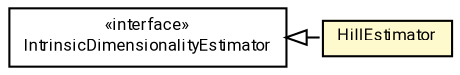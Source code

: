 #!/usr/local/bin/dot
#
# Class diagram 
# Generated by UMLGraph version R5_7_2-60-g0e99a6 (http://www.spinellis.gr/umlgraph/)
#

digraph G {
	graph [fontnames="svg"]
	edge [fontname="Roboto",fontsize=7,labelfontname="Roboto",labelfontsize=7,color="black"];
	node [fontname="Roboto",fontcolor="black",fontsize=8,shape=plaintext,margin=0,width=0,height=0];
	nodesep=0.15;
	ranksep=0.25;
	rankdir=LR;
	// de.lmu.ifi.dbs.elki.math.statistics.intrinsicdimensionality.IntrinsicDimensionalityEstimator
	c5062220 [label=<<table title="de.lmu.ifi.dbs.elki.math.statistics.intrinsicdimensionality.IntrinsicDimensionalityEstimator" border="0" cellborder="1" cellspacing="0" cellpadding="2" href="IntrinsicDimensionalityEstimator.html" target="_parent">
		<tr><td><table border="0" cellspacing="0" cellpadding="1">
		<tr><td align="center" balign="center"> &#171;interface&#187; </td></tr>
		<tr><td align="center" balign="center"> <font face="Roboto">IntrinsicDimensionalityEstimator</font> </td></tr>
		</table></td></tr>
		</table>>, URL="IntrinsicDimensionalityEstimator.html"];
	// de.lmu.ifi.dbs.elki.math.statistics.intrinsicdimensionality.HillEstimator
	c5062227 [label=<<table title="de.lmu.ifi.dbs.elki.math.statistics.intrinsicdimensionality.HillEstimator" border="0" cellborder="1" cellspacing="0" cellpadding="2" bgcolor="lemonChiffon" href="HillEstimator.html" target="_parent">
		<tr><td><table border="0" cellspacing="0" cellpadding="1">
		<tr><td align="center" balign="center"> <font face="Roboto">HillEstimator</font> </td></tr>
		</table></td></tr>
		</table>>, URL="HillEstimator.html"];
	// de.lmu.ifi.dbs.elki.math.statistics.intrinsicdimensionality.HillEstimator implements de.lmu.ifi.dbs.elki.math.statistics.intrinsicdimensionality.IntrinsicDimensionalityEstimator
	c5062220 -> c5062227 [arrowtail=empty,style=dashed,dir=back,weight=9];
}

